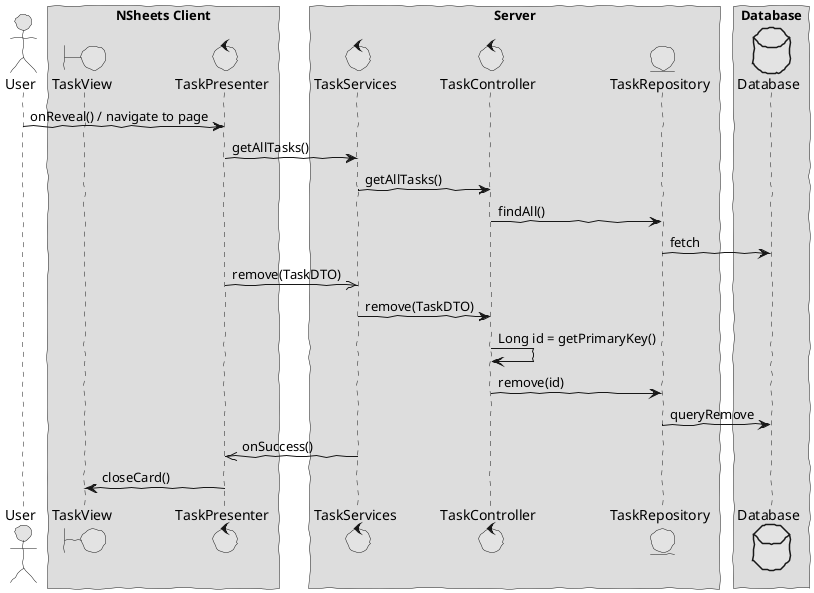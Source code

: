 @startuml  design1.png
skinparam handwritten true
skinparam monochrome true
skinparam packageStyle rect
skinparam defaultFontName FG Virgil
skinparam shadowing false

actor User
boundary TaskView
control TaskPresenter
control TaskServices
control TaskController
entity TaskRepository
database Database

box "NSheets Client"
participant TaskView
participant TaskPresenter
end box

box "Server"
participant TaskServices
participant TaskController
participant TaskRepository

end box

box "Database"
participant Database
end box

User -> TaskPresenter : onReveal() / navigate to page
TaskPresenter -> TaskServices : getAllTasks()
TaskServices -> TaskController : getAllTasks()
TaskController -> TaskRepository : findAll()
TaskRepository -> Database : fetch
TaskPresenter ->> TaskServices : remove(TaskDTO)
TaskServices -> TaskController :  remove(TaskDTO)
TaskController -> TaskController : Long id = getPrimaryKey()

TaskController -> TaskRepository : remove(id)

TaskRepository -> Database : queryRemove
TaskServices ->> TaskPresenter : onSuccess()
TaskPresenter -> TaskView : closeCard()

@enduml
